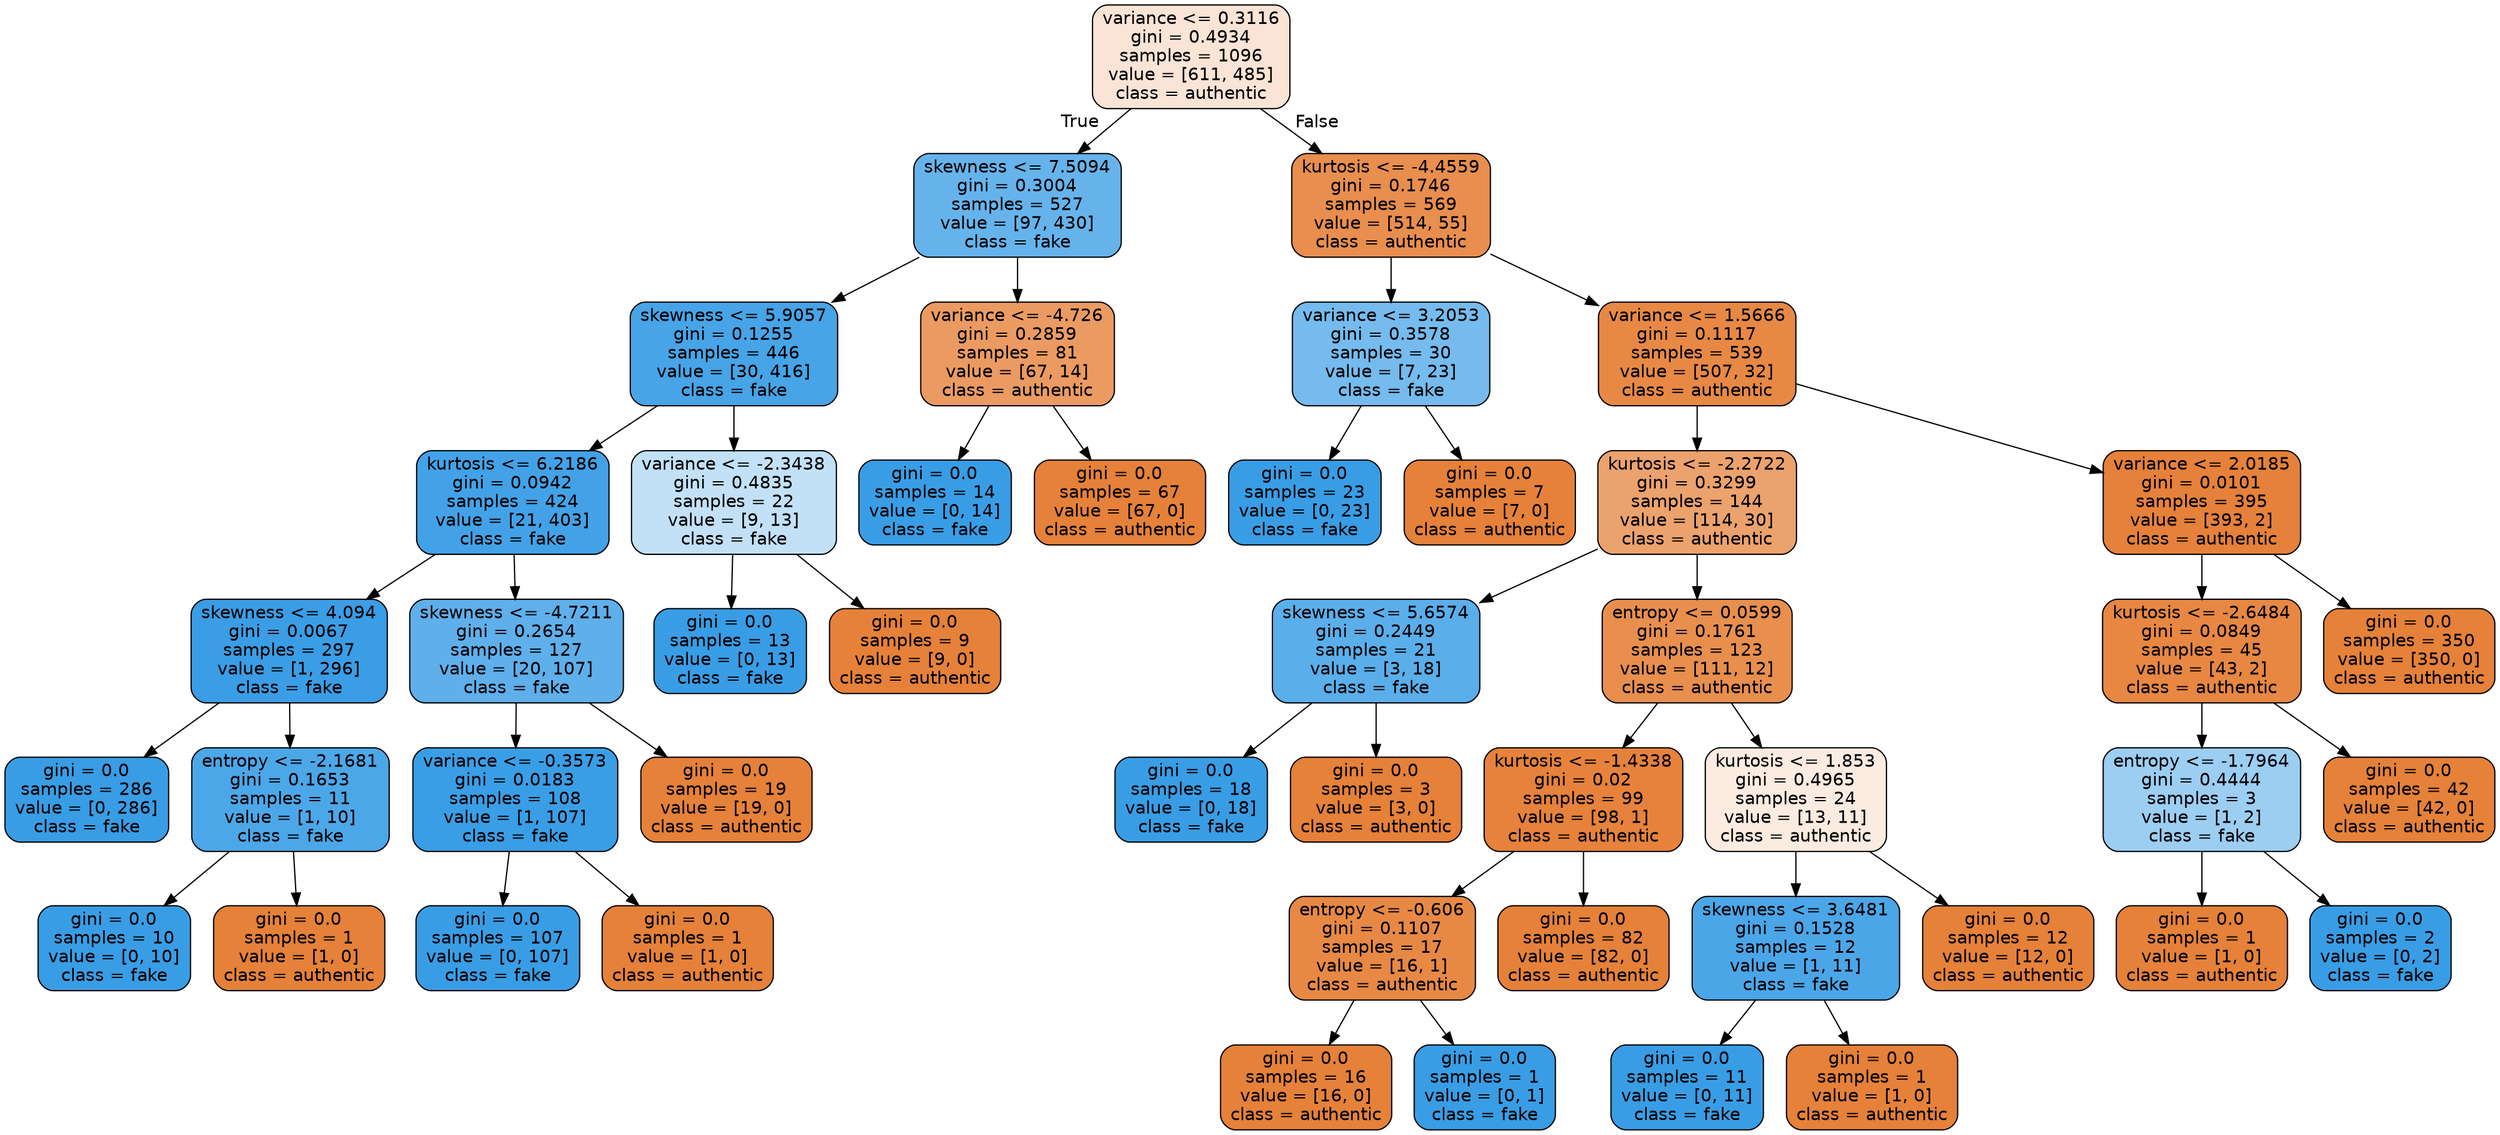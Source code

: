 digraph Tree {
node [shape=box, style="filled, rounded", color="black", fontname=helvetica] ;
edge [fontname=helvetica] ;
0 [label="variance <= 0.3116\ngini = 0.4934\nsamples = 1096\nvalue = [611, 485]\nclass = authentic", fillcolor="#e5813935"] ;
1 [label="skewness <= 7.5094\ngini = 0.3004\nsamples = 527\nvalue = [97, 430]\nclass = fake", fillcolor="#399de5c5"] ;
0 -> 1 [labeldistance=2.5, labelangle=45, headlabel="True"] ;
2 [label="skewness <= 5.9057\ngini = 0.1255\nsamples = 446\nvalue = [30, 416]\nclass = fake", fillcolor="#399de5ed"] ;
1 -> 2 ;
3 [label="kurtosis <= 6.2186\ngini = 0.0942\nsamples = 424\nvalue = [21, 403]\nclass = fake", fillcolor="#399de5f2"] ;
2 -> 3 ;
4 [label="skewness <= 4.094\ngini = 0.0067\nsamples = 297\nvalue = [1, 296]\nclass = fake", fillcolor="#399de5fe"] ;
3 -> 4 ;
5 [label="gini = 0.0\nsamples = 286\nvalue = [0, 286]\nclass = fake", fillcolor="#399de5ff"] ;
4 -> 5 ;
6 [label="entropy <= -2.1681\ngini = 0.1653\nsamples = 11\nvalue = [1, 10]\nclass = fake", fillcolor="#399de5e6"] ;
4 -> 6 ;
7 [label="gini = 0.0\nsamples = 10\nvalue = [0, 10]\nclass = fake", fillcolor="#399de5ff"] ;
6 -> 7 ;
8 [label="gini = 0.0\nsamples = 1\nvalue = [1, 0]\nclass = authentic", fillcolor="#e58139ff"] ;
6 -> 8 ;
9 [label="skewness <= -4.7211\ngini = 0.2654\nsamples = 127\nvalue = [20, 107]\nclass = fake", fillcolor="#399de5cf"] ;
3 -> 9 ;
10 [label="variance <= -0.3573\ngini = 0.0183\nsamples = 108\nvalue = [1, 107]\nclass = fake", fillcolor="#399de5fd"] ;
9 -> 10 ;
11 [label="gini = 0.0\nsamples = 107\nvalue = [0, 107]\nclass = fake", fillcolor="#399de5ff"] ;
10 -> 11 ;
12 [label="gini = 0.0\nsamples = 1\nvalue = [1, 0]\nclass = authentic", fillcolor="#e58139ff"] ;
10 -> 12 ;
13 [label="gini = 0.0\nsamples = 19\nvalue = [19, 0]\nclass = authentic", fillcolor="#e58139ff"] ;
9 -> 13 ;
14 [label="variance <= -2.3438\ngini = 0.4835\nsamples = 22\nvalue = [9, 13]\nclass = fake", fillcolor="#399de54e"] ;
2 -> 14 ;
15 [label="gini = 0.0\nsamples = 13\nvalue = [0, 13]\nclass = fake", fillcolor="#399de5ff"] ;
14 -> 15 ;
16 [label="gini = 0.0\nsamples = 9\nvalue = [9, 0]\nclass = authentic", fillcolor="#e58139ff"] ;
14 -> 16 ;
17 [label="variance <= -4.726\ngini = 0.2859\nsamples = 81\nvalue = [67, 14]\nclass = authentic", fillcolor="#e58139ca"] ;
1 -> 17 ;
18 [label="gini = 0.0\nsamples = 14\nvalue = [0, 14]\nclass = fake", fillcolor="#399de5ff"] ;
17 -> 18 ;
19 [label="gini = 0.0\nsamples = 67\nvalue = [67, 0]\nclass = authentic", fillcolor="#e58139ff"] ;
17 -> 19 ;
20 [label="kurtosis <= -4.4559\ngini = 0.1746\nsamples = 569\nvalue = [514, 55]\nclass = authentic", fillcolor="#e58139e4"] ;
0 -> 20 [labeldistance=2.5, labelangle=-45, headlabel="False"] ;
21 [label="variance <= 3.2053\ngini = 0.3578\nsamples = 30\nvalue = [7, 23]\nclass = fake", fillcolor="#399de5b1"] ;
20 -> 21 ;
22 [label="gini = 0.0\nsamples = 23\nvalue = [0, 23]\nclass = fake", fillcolor="#399de5ff"] ;
21 -> 22 ;
23 [label="gini = 0.0\nsamples = 7\nvalue = [7, 0]\nclass = authentic", fillcolor="#e58139ff"] ;
21 -> 23 ;
24 [label="variance <= 1.5666\ngini = 0.1117\nsamples = 539\nvalue = [507, 32]\nclass = authentic", fillcolor="#e58139ef"] ;
20 -> 24 ;
25 [label="kurtosis <= -2.2722\ngini = 0.3299\nsamples = 144\nvalue = [114, 30]\nclass = authentic", fillcolor="#e58139bc"] ;
24 -> 25 ;
26 [label="skewness <= 5.6574\ngini = 0.2449\nsamples = 21\nvalue = [3, 18]\nclass = fake", fillcolor="#399de5d4"] ;
25 -> 26 ;
27 [label="gini = 0.0\nsamples = 18\nvalue = [0, 18]\nclass = fake", fillcolor="#399de5ff"] ;
26 -> 27 ;
28 [label="gini = 0.0\nsamples = 3\nvalue = [3, 0]\nclass = authentic", fillcolor="#e58139ff"] ;
26 -> 28 ;
29 [label="entropy <= 0.0599\ngini = 0.1761\nsamples = 123\nvalue = [111, 12]\nclass = authentic", fillcolor="#e58139e3"] ;
25 -> 29 ;
30 [label="kurtosis <= -1.4338\ngini = 0.02\nsamples = 99\nvalue = [98, 1]\nclass = authentic", fillcolor="#e58139fc"] ;
29 -> 30 ;
31 [label="entropy <= -0.606\ngini = 0.1107\nsamples = 17\nvalue = [16, 1]\nclass = authentic", fillcolor="#e58139ef"] ;
30 -> 31 ;
32 [label="gini = 0.0\nsamples = 16\nvalue = [16, 0]\nclass = authentic", fillcolor="#e58139ff"] ;
31 -> 32 ;
33 [label="gini = 0.0\nsamples = 1\nvalue = [0, 1]\nclass = fake", fillcolor="#399de5ff"] ;
31 -> 33 ;
34 [label="gini = 0.0\nsamples = 82\nvalue = [82, 0]\nclass = authentic", fillcolor="#e58139ff"] ;
30 -> 34 ;
35 [label="kurtosis <= 1.853\ngini = 0.4965\nsamples = 24\nvalue = [13, 11]\nclass = authentic", fillcolor="#e5813927"] ;
29 -> 35 ;
36 [label="skewness <= 3.6481\ngini = 0.1528\nsamples = 12\nvalue = [1, 11]\nclass = fake", fillcolor="#399de5e8"] ;
35 -> 36 ;
37 [label="gini = 0.0\nsamples = 11\nvalue = [0, 11]\nclass = fake", fillcolor="#399de5ff"] ;
36 -> 37 ;
38 [label="gini = 0.0\nsamples = 1\nvalue = [1, 0]\nclass = authentic", fillcolor="#e58139ff"] ;
36 -> 38 ;
39 [label="gini = 0.0\nsamples = 12\nvalue = [12, 0]\nclass = authentic", fillcolor="#e58139ff"] ;
35 -> 39 ;
40 [label="variance <= 2.0185\ngini = 0.0101\nsamples = 395\nvalue = [393, 2]\nclass = authentic", fillcolor="#e58139fe"] ;
24 -> 40 ;
41 [label="kurtosis <= -2.6484\ngini = 0.0849\nsamples = 45\nvalue = [43, 2]\nclass = authentic", fillcolor="#e58139f3"] ;
40 -> 41 ;
42 [label="entropy <= -1.7964\ngini = 0.4444\nsamples = 3\nvalue = [1, 2]\nclass = fake", fillcolor="#399de57f"] ;
41 -> 42 ;
43 [label="gini = 0.0\nsamples = 1\nvalue = [1, 0]\nclass = authentic", fillcolor="#e58139ff"] ;
42 -> 43 ;
44 [label="gini = 0.0\nsamples = 2\nvalue = [0, 2]\nclass = fake", fillcolor="#399de5ff"] ;
42 -> 44 ;
45 [label="gini = 0.0\nsamples = 42\nvalue = [42, 0]\nclass = authentic", fillcolor="#e58139ff"] ;
41 -> 45 ;
46 [label="gini = 0.0\nsamples = 350\nvalue = [350, 0]\nclass = authentic", fillcolor="#e58139ff"] ;
40 -> 46 ;
}